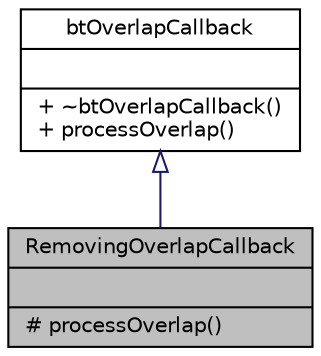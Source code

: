 digraph G
{
  edge [fontname="Helvetica",fontsize="10",labelfontname="Helvetica",labelfontsize="10"];
  node [fontname="Helvetica",fontsize="10",shape=record];
  Node1 [label="{RemovingOverlapCallback\n||# processOverlap()\l}",height=0.2,width=0.4,color="black", fillcolor="grey75", style="filled" fontcolor="black"];
  Node2 -> Node1 [dir=back,color="midnightblue",fontsize="10",style="solid",arrowtail="empty",fontname="Helvetica"];
  Node2 [label="{btOverlapCallback\n||+ ~btOverlapCallback()\l+ processOverlap()\l}",height=0.2,width=0.4,color="black", fillcolor="white", style="filled",URL="$db/d84/structbtOverlapCallback.html"];
}
